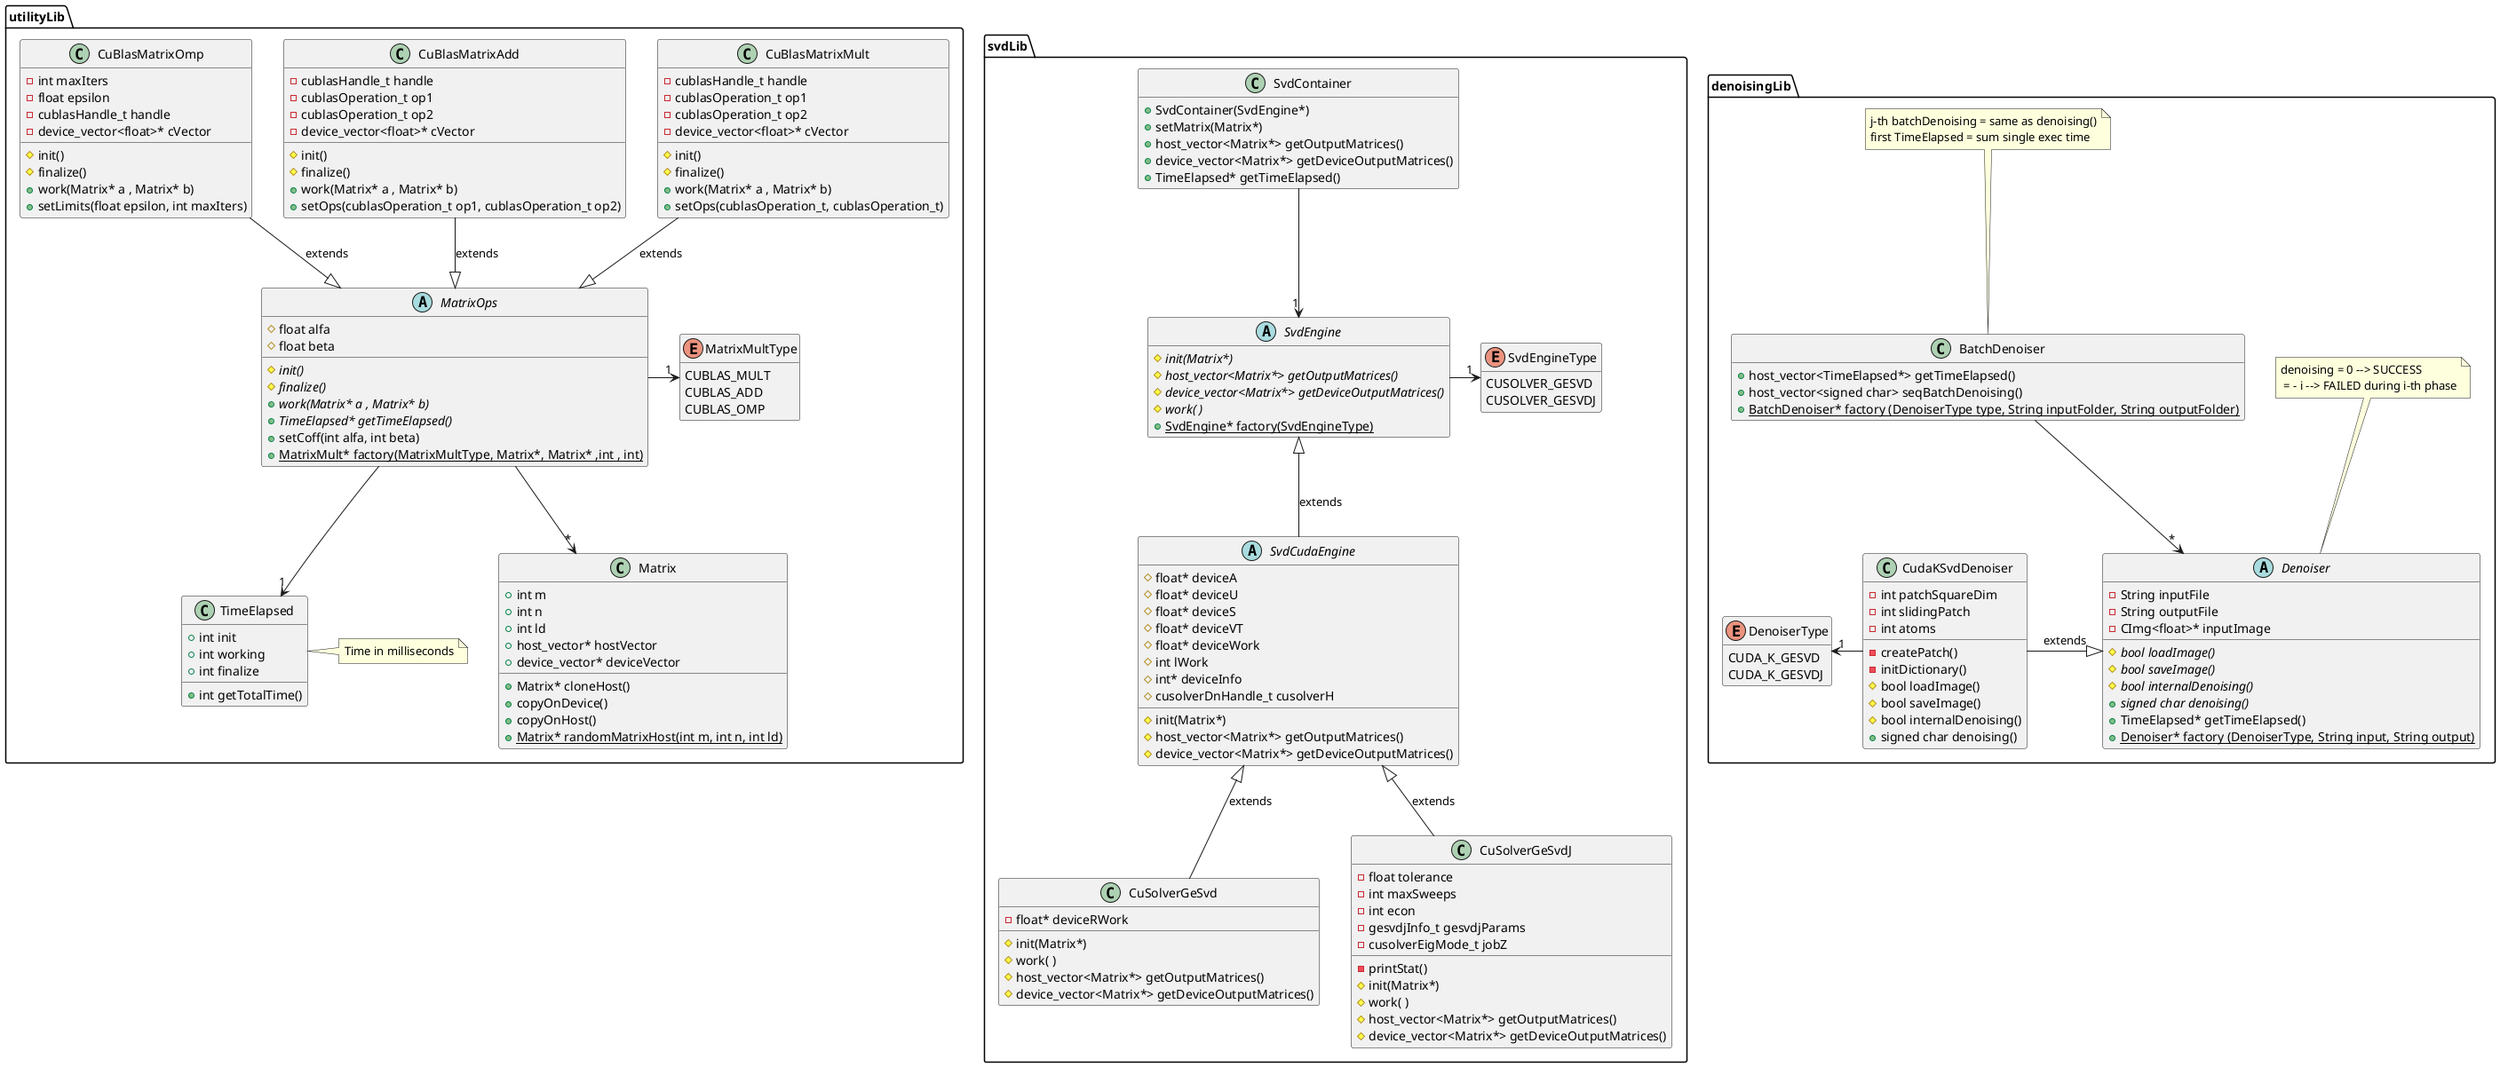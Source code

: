 @startuml diagrammaSVD

package utilityLib{

    class Matrix{
        + int m
        + int n
        + int ld
        + host_vector* hostVector
        + device_vector* deviceVector
        
        + Matrix* cloneHost()
        + copyOnDevice()
        + copyOnHost()
        {static} + Matrix* randomMatrixHost(int m, int n, int ld)
    }

    class TimeElapsed{
        + int init
        + int working
        + int finalize
        + int getTotalTime()
    }

    note right: Time in milliseconds

    enum MatrixMultType{
            CUBLAS_MULT
            CUBLAS_ADD
            CUBLAS_OMP
    }

    abstract class MatrixOps{

        # float alfa
        # float beta

        {abstract} # init()
        {abstract} # finalize()
        {abstract} + work(Matrix* a , Matrix* b)
        {abstract} + TimeElapsed* getTimeElapsed()
        + setCoff(int alfa, int beta)
        {static} + MatrixMult* factory(MatrixMultType, Matrix*, Matrix* ,int , int)
    }

    class CuBlasMatrixMult{

        - cublasHandle_t handle
        - cublasOperation_t op1
        - cublasOperation_t op2
        - device_vector<float>* cVector

        # init()
        # finalize()
        + work(Matrix* a , Matrix* b)
        + setOps(cublasOperation_t, cublasOperation_t) 
    }

    class CuBlasMatrixAdd{

        - cublasHandle_t handle
        - cublasOperation_t op1
        - cublasOperation_t op2
        - device_vector<float>* cVector

        # init()
        # finalize()
        + work(Matrix* a , Matrix* b)
        + setOps(cublasOperation_t op1, cublasOperation_t op2)
    }

    class CuBlasMatrixOmp{
        - int maxIters
        - float epsilon
        - cublasHandle_t handle
        - device_vector<float>* cVector

        # init()
        # finalize()
        + work(Matrix* a , Matrix* b)
        + setLimits(float epsilon, int maxIters)
    }

    MatrixOps --> "*" Matrix
    MatrixOps --> "1" TimeElapsed
    MatrixOps -> "1" MatrixMultType 
    CuBlasMatrixMult --|> MatrixOps : extends
    CuBlasMatrixAdd --|> MatrixOps : extends
    CuBlasMatrixOmp --|> MatrixOps : extends

    hide MatrixMultType methods 
}

package svdLib {

    abstract class SvdEngine{
        
        {abstract} # init(Matrix*)
        {abstract} # host_vector<Matrix*> getOutputMatrices()
        {abstract} # device_vector<Matrix*> getDeviceOutputMatrices()
        {abstract} # work( )
        {static} + SvdEngine* factory(SvdEngineType)
    }

    abstract class SvdCudaEngine{

        # float* deviceA
        # float* deviceU
        # float* deviceS
        # float* deviceVT
        # float* deviceWork
        # int lWork
        # int* deviceInfo
        # cusolverDnHandle_t cusolverH
        

        # init(Matrix*)
        # host_vector<Matrix*> getOutputMatrices()
        # device_vector<Matrix*> getDeviceOutputMatrices()
    }

    enum SvdEngineType{
            CUSOLVER_GESVD
            CUSOLVER_GESVDJ
    }

    class CuSolverGeSvd{

        - float* deviceRWork

        # init(Matrix*)
        # work( )
        # host_vector<Matrix*> getOutputMatrices()
        # device_vector<Matrix*> getDeviceOutputMatrices()
    }

    class CuSolverGeSvdJ{

        - float tolerance
        - int maxSweeps
        - int econ
        - gesvdjInfo_t gesvdjParams
        - cusolverEigMode_t jobZ

        - printStat()
        # init(Matrix*)
        # work( )
        # host_vector<Matrix*> getOutputMatrices()
        # device_vector<Matrix*> getDeviceOutputMatrices()
    }

    class SvdContainer{

        + SvdContainer(SvdEngine*)
        + setMatrix(Matrix*)
        + host_vector<Matrix*> getOutputMatrices()
        + device_vector<Matrix*> getDeviceOutputMatrices()
        + TimeElapsed* getTimeElapsed()
    }

    'SvdContainer -->  "*" Matrix 
    SvdContainer --> "1" SvdEngine
    'TimeElapsed "1" <- SvdContainer
    'SvdEngine -> "*" Matrix
    SvdEngine -> "1" SvdEngineType
    SvdEngine <|-- SvdCudaEngine : extends
    SvdCudaEngine <|-- CuSolverGeSvdJ : extends
    SvdCudaEngine <|-- CuSolverGeSvd : extends

    hide SvdEngineType methods
    hide SvdContainer fields
    hide SvdEngine fields
}

package denoisingLib{

    enum DenoiserType{
            CUDA_K_GESVD
            CUDA_K_GESVDJ
    }

    abstract class Denoiser{

        - String inputFile
        - String outputFile
        - CImg<float>* inputImage

        {abstract} # bool loadImage()
        {abstract} # bool saveImage()
        {abstract} # bool internalDenoising()
        {abstract} + signed char denoising()
        + TimeElapsed* getTimeElapsed()
        {static} + Denoiser* factory (DenoiserType, String input, String output)
    }

    note top: denoising = 0 --> SUCCESS\n = - i --> FAILED during i-th phase 

    class CudaKSvdDenoiser{
        - int patchSquareDim
        - int slidingPatch
        - int atoms

        - createPatch()
        - initDictionary()
        # bool loadImage()
        # bool saveImage()
        # bool internalDenoising()
        + signed char denoising()
    }

    class BatchDenoiser{
        + host_vector<TimeElapsed*> getTimeElapsed() 
        + host_vector<signed char> seqBatchDenoising()
        {static} + BatchDenoiser* factory (DenoiserType type, String inputFolder, String outputFolder)
    }

    note top: j-th batchDenoising = same as denoising()\nfirst TimeElapsed = sum single exec time 


    'Denoiser --> "1" TimeElapsed
    'Denoiser --> "*" Matrix
    'Denoiser --> "*" SvdContainer
    CudaKSvdDenoiser -|> Denoiser : extends
    DenoiserType "1"<- CudaKSvdDenoiser
    'CudaKSvdDenoiser --> "*" Matrix
    BatchDenoiser --> "*" Denoiser
    'BatchDenoiser --> "*" TimeElapsed

    hide BatchDenoiser fields
    hide DenoiserType methods
}


@enduml